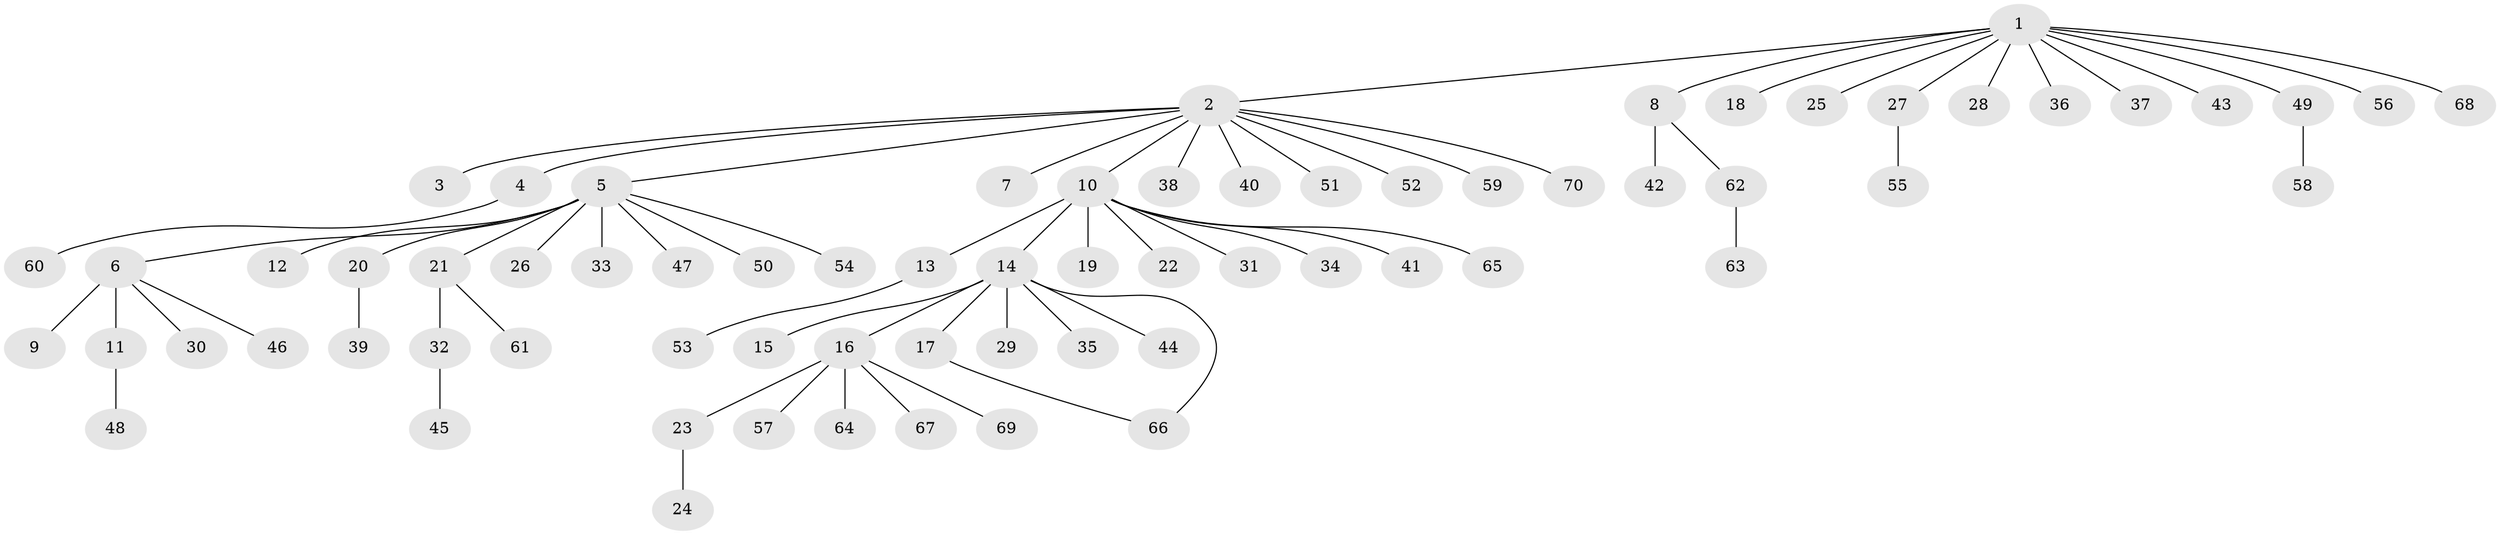 // original degree distribution, {13: 0.02654867256637168, 1: 0.6814159292035398, 3: 0.05309734513274336, 11: 0.008849557522123894, 10: 0.017699115044247787, 4: 0.035398230088495575, 2: 0.168141592920354, 7: 0.008849557522123894}
// Generated by graph-tools (version 1.1) at 2025/50/03/04/25 22:50:35]
// undirected, 70 vertices, 70 edges
graph export_dot {
  node [color=gray90,style=filled];
  1;
  2;
  3;
  4;
  5;
  6;
  7;
  8;
  9;
  10;
  11;
  12;
  13;
  14;
  15;
  16;
  17;
  18;
  19;
  20;
  21;
  22;
  23;
  24;
  25;
  26;
  27;
  28;
  29;
  30;
  31;
  32;
  33;
  34;
  35;
  36;
  37;
  38;
  39;
  40;
  41;
  42;
  43;
  44;
  45;
  46;
  47;
  48;
  49;
  50;
  51;
  52;
  53;
  54;
  55;
  56;
  57;
  58;
  59;
  60;
  61;
  62;
  63;
  64;
  65;
  66;
  67;
  68;
  69;
  70;
  1 -- 2 [weight=1.0];
  1 -- 8 [weight=1.0];
  1 -- 18 [weight=1.0];
  1 -- 25 [weight=1.0];
  1 -- 27 [weight=1.0];
  1 -- 28 [weight=1.0];
  1 -- 36 [weight=1.0];
  1 -- 37 [weight=1.0];
  1 -- 43 [weight=1.0];
  1 -- 49 [weight=1.0];
  1 -- 56 [weight=1.0];
  1 -- 68 [weight=1.0];
  2 -- 3 [weight=1.0];
  2 -- 4 [weight=1.0];
  2 -- 5 [weight=1.0];
  2 -- 7 [weight=1.0];
  2 -- 10 [weight=1.0];
  2 -- 38 [weight=1.0];
  2 -- 40 [weight=1.0];
  2 -- 51 [weight=1.0];
  2 -- 52 [weight=1.0];
  2 -- 59 [weight=1.0];
  2 -- 70 [weight=1.0];
  4 -- 60 [weight=1.0];
  5 -- 6 [weight=1.0];
  5 -- 12 [weight=1.0];
  5 -- 20 [weight=1.0];
  5 -- 21 [weight=1.0];
  5 -- 26 [weight=1.0];
  5 -- 33 [weight=1.0];
  5 -- 47 [weight=1.0];
  5 -- 50 [weight=1.0];
  5 -- 54 [weight=1.0];
  6 -- 9 [weight=1.0];
  6 -- 11 [weight=5.0];
  6 -- 30 [weight=1.0];
  6 -- 46 [weight=1.0];
  8 -- 42 [weight=1.0];
  8 -- 62 [weight=1.0];
  10 -- 13 [weight=1.0];
  10 -- 14 [weight=1.0];
  10 -- 19 [weight=1.0];
  10 -- 22 [weight=1.0];
  10 -- 31 [weight=1.0];
  10 -- 34 [weight=1.0];
  10 -- 41 [weight=1.0];
  10 -- 65 [weight=1.0];
  11 -- 48 [weight=1.0];
  13 -- 53 [weight=1.0];
  14 -- 15 [weight=1.0];
  14 -- 16 [weight=1.0];
  14 -- 17 [weight=1.0];
  14 -- 29 [weight=5.0];
  14 -- 35 [weight=1.0];
  14 -- 44 [weight=1.0];
  14 -- 66 [weight=1.0];
  16 -- 23 [weight=1.0];
  16 -- 57 [weight=1.0];
  16 -- 64 [weight=1.0];
  16 -- 67 [weight=1.0];
  16 -- 69 [weight=1.0];
  17 -- 66 [weight=1.0];
  20 -- 39 [weight=1.0];
  21 -- 32 [weight=1.0];
  21 -- 61 [weight=1.0];
  23 -- 24 [weight=3.0];
  27 -- 55 [weight=1.0];
  32 -- 45 [weight=1.0];
  49 -- 58 [weight=1.0];
  62 -- 63 [weight=3.0];
}
